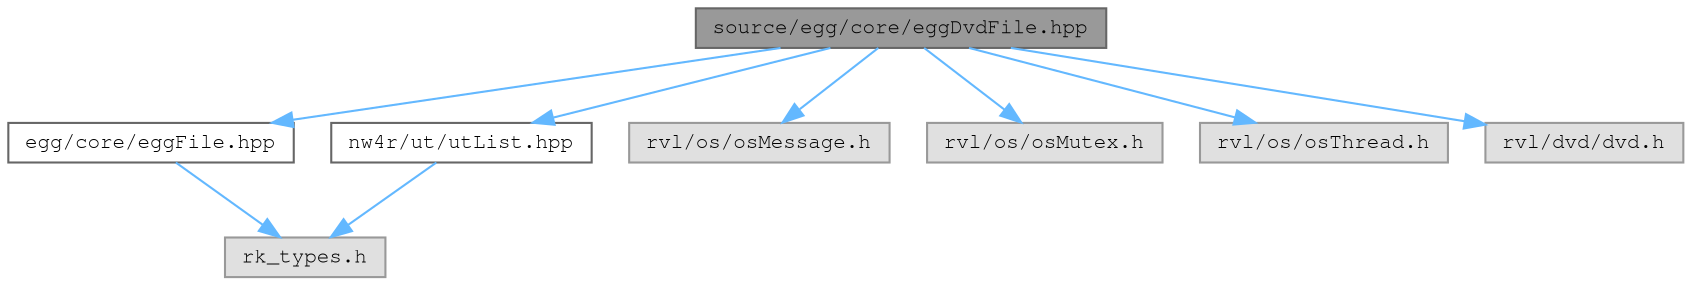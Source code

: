 digraph "source/egg/core/eggDvdFile.hpp"
{
 // LATEX_PDF_SIZE
  bgcolor="transparent";
  edge [fontname=FreeMono,fontsize=10,labelfontname=FreeMono,labelfontsize=10];
  node [fontname=FreeMono,fontsize=10,shape=box,height=0.2,width=0.4];
  Node1 [label="source/egg/core/eggDvdFile.hpp",height=0.2,width=0.4,color="gray40", fillcolor="grey60", style="filled", fontcolor="black",tooltip="Implementation of File for files on the DVD (read-only)."];
  Node1 -> Node2 [color="steelblue1",style="solid"];
  Node2 [label="egg/core/eggFile.hpp",height=0.2,width=0.4,color="grey40", fillcolor="white", style="filled",URL="$egg_file_8hpp.html",tooltip="Base file class."];
  Node2 -> Node3 [color="steelblue1",style="solid"];
  Node3 [label="rk_types.h",height=0.2,width=0.4,color="grey60", fillcolor="#E0E0E0", style="filled",tooltip=" "];
  Node1 -> Node4 [color="steelblue1",style="solid"];
  Node4 [label="nw4r/ut/utList.hpp",height=0.2,width=0.4,color="grey40", fillcolor="white", style="filled",URL="$ut_list_8hpp_source.html",tooltip=" "];
  Node4 -> Node3 [color="steelblue1",style="solid"];
  Node1 -> Node5 [color="steelblue1",style="solid"];
  Node5 [label="rvl/os/osMessage.h",height=0.2,width=0.4,color="grey60", fillcolor="#E0E0E0", style="filled",tooltip=" "];
  Node1 -> Node6 [color="steelblue1",style="solid"];
  Node6 [label="rvl/os/osMutex.h",height=0.2,width=0.4,color="grey60", fillcolor="#E0E0E0", style="filled",tooltip=" "];
  Node1 -> Node7 [color="steelblue1",style="solid"];
  Node7 [label="rvl/os/osThread.h",height=0.2,width=0.4,color="grey60", fillcolor="#E0E0E0", style="filled",tooltip=" "];
  Node1 -> Node8 [color="steelblue1",style="solid"];
  Node8 [label="rvl/dvd/dvd.h",height=0.2,width=0.4,color="grey60", fillcolor="#E0E0E0", style="filled",tooltip=" "];
}
